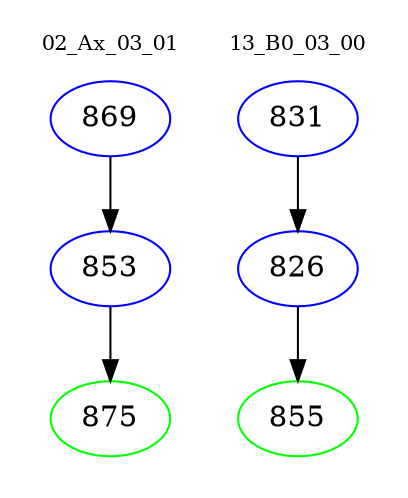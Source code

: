 digraph{
subgraph cluster_0 {
color = white
label = "02_Ax_03_01";
fontsize=10;
T0_869 [label="869", color="blue"]
T0_869 -> T0_853 [color="black"]
T0_853 [label="853", color="blue"]
T0_853 -> T0_875 [color="black"]
T0_875 [label="875", color="green"]
}
subgraph cluster_1 {
color = white
label = "13_B0_03_00";
fontsize=10;
T1_831 [label="831", color="blue"]
T1_831 -> T1_826 [color="black"]
T1_826 [label="826", color="blue"]
T1_826 -> T1_855 [color="black"]
T1_855 [label="855", color="green"]
}
}
